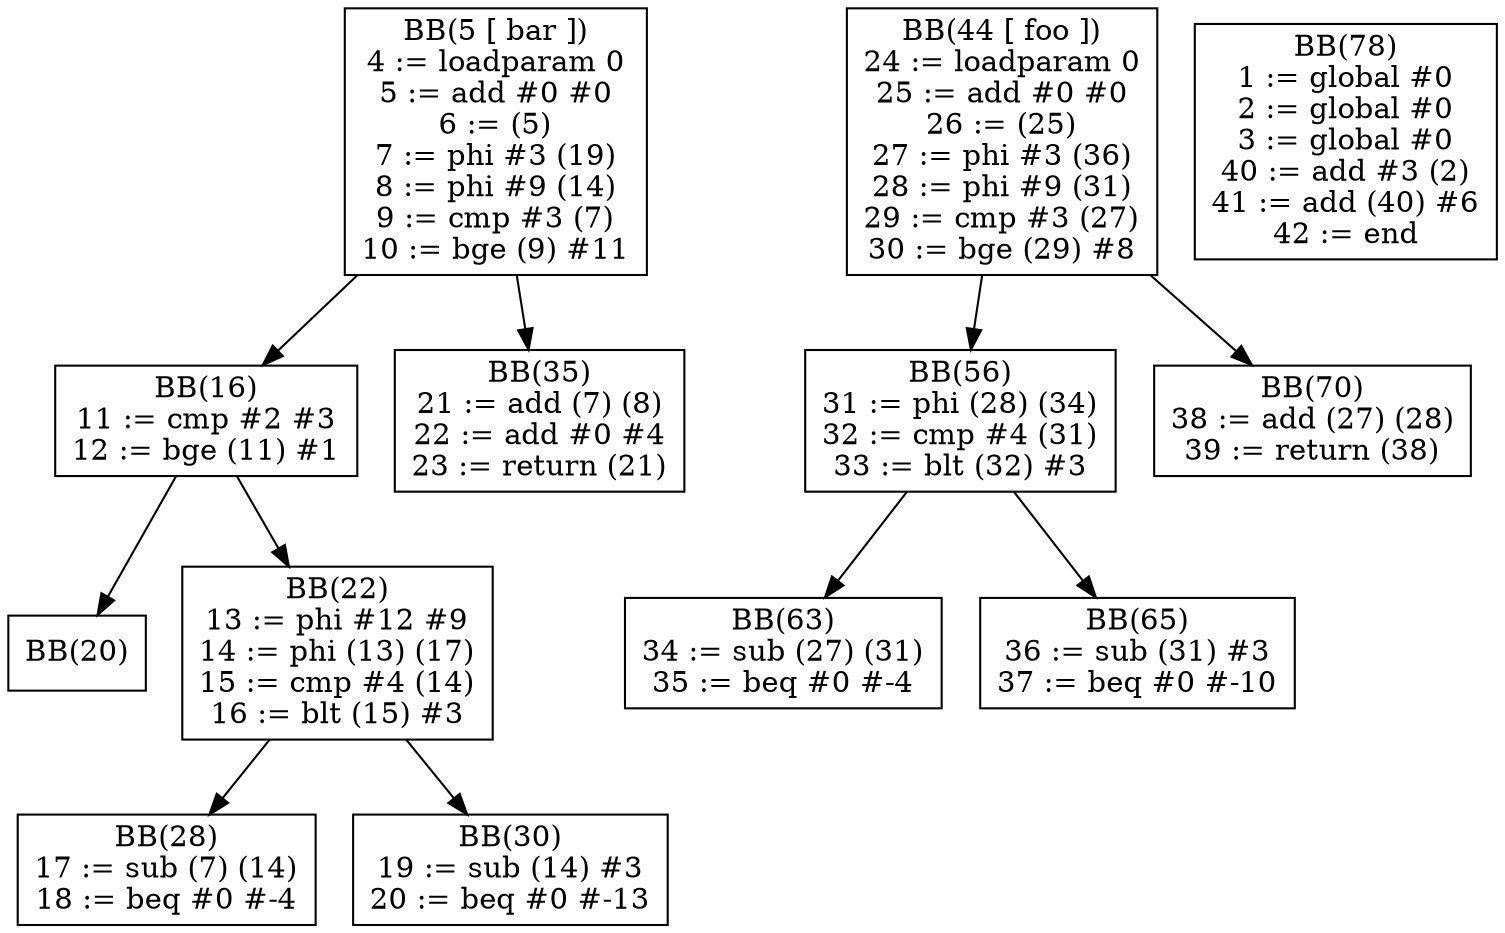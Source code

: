 digraph dom {
BB5[shape = box, label = "BB(5 [ bar ])\n" + "4 := loadparam 0\n" + "5 := add #0 #0\n" + "6 := (5)\n" + "7 := phi #3 (19)\n" + "8 := phi #9 (14)\n" + "9 := cmp #3 (7)\n" + "10 := bge (9) #11\n"];
BB16[shape = box, label = "BB(16)\n" + "11 := cmp #2 #3\n" + "12 := bge (11) #1\n"];
BB35[shape = box, label = "BB(35)\n" + "21 := add (7) (8)\n" + "22 := add #0 #4\n" + "23 := return (21)\n"];
BB20[shape = box, label = "BB(20)\n"];
BB22[shape = box, label = "BB(22)\n" + "13 := phi #12 #9\n" + "14 := phi (13) (17)\n" + "15 := cmp #4 (14)\n" + "16 := blt (15) #3\n"];
BB28[shape = box, label = "BB(28)\n" + "17 := sub (7) (14)\n" + "18 := beq #0 #-4\n"];
BB30[shape = box, label = "BB(30)\n" + "19 := sub (14) #3\n" + "20 := beq #0 #-13\n"];
BB5 -> BB16;
BB5 -> BB35;
BB16 -> BB20;
BB16 -> BB22;
BB22 -> BB28;
BB22 -> BB30;
BB44[shape = box, label = "BB(44 [ foo ])\n" + "24 := loadparam 0\n" + "25 := add #0 #0\n" + "26 := (25)\n" + "27 := phi #3 (36)\n" + "28 := phi #9 (31)\n" + "29 := cmp #3 (27)\n" + "30 := bge (29) #8\n"];
BB56[shape = box, label = "BB(56)\n" + "31 := phi (28) (34)\n" + "32 := cmp #4 (31)\n" + "33 := blt (32) #3\n"];
BB70[shape = box, label = "BB(70)\n" + "38 := add (27) (28)\n" + "39 := return (38)\n"];
BB63[shape = box, label = "BB(63)\n" + "34 := sub (27) (31)\n" + "35 := beq #0 #-4\n"];
BB65[shape = box, label = "BB(65)\n" + "36 := sub (31) #3\n" + "37 := beq #0 #-10\n"];
BB44 -> BB56;
BB44 -> BB70;
BB56 -> BB63;
BB56 -> BB65;
BB78[shape = box, label = "BB(78)\n" + "1 := global #0\n" + "2 := global #0\n" + "3 := global #0\n" + "40 := add #3 (2)\n" + "41 := add (40) #6\n" + "42 := end\n"];
}

